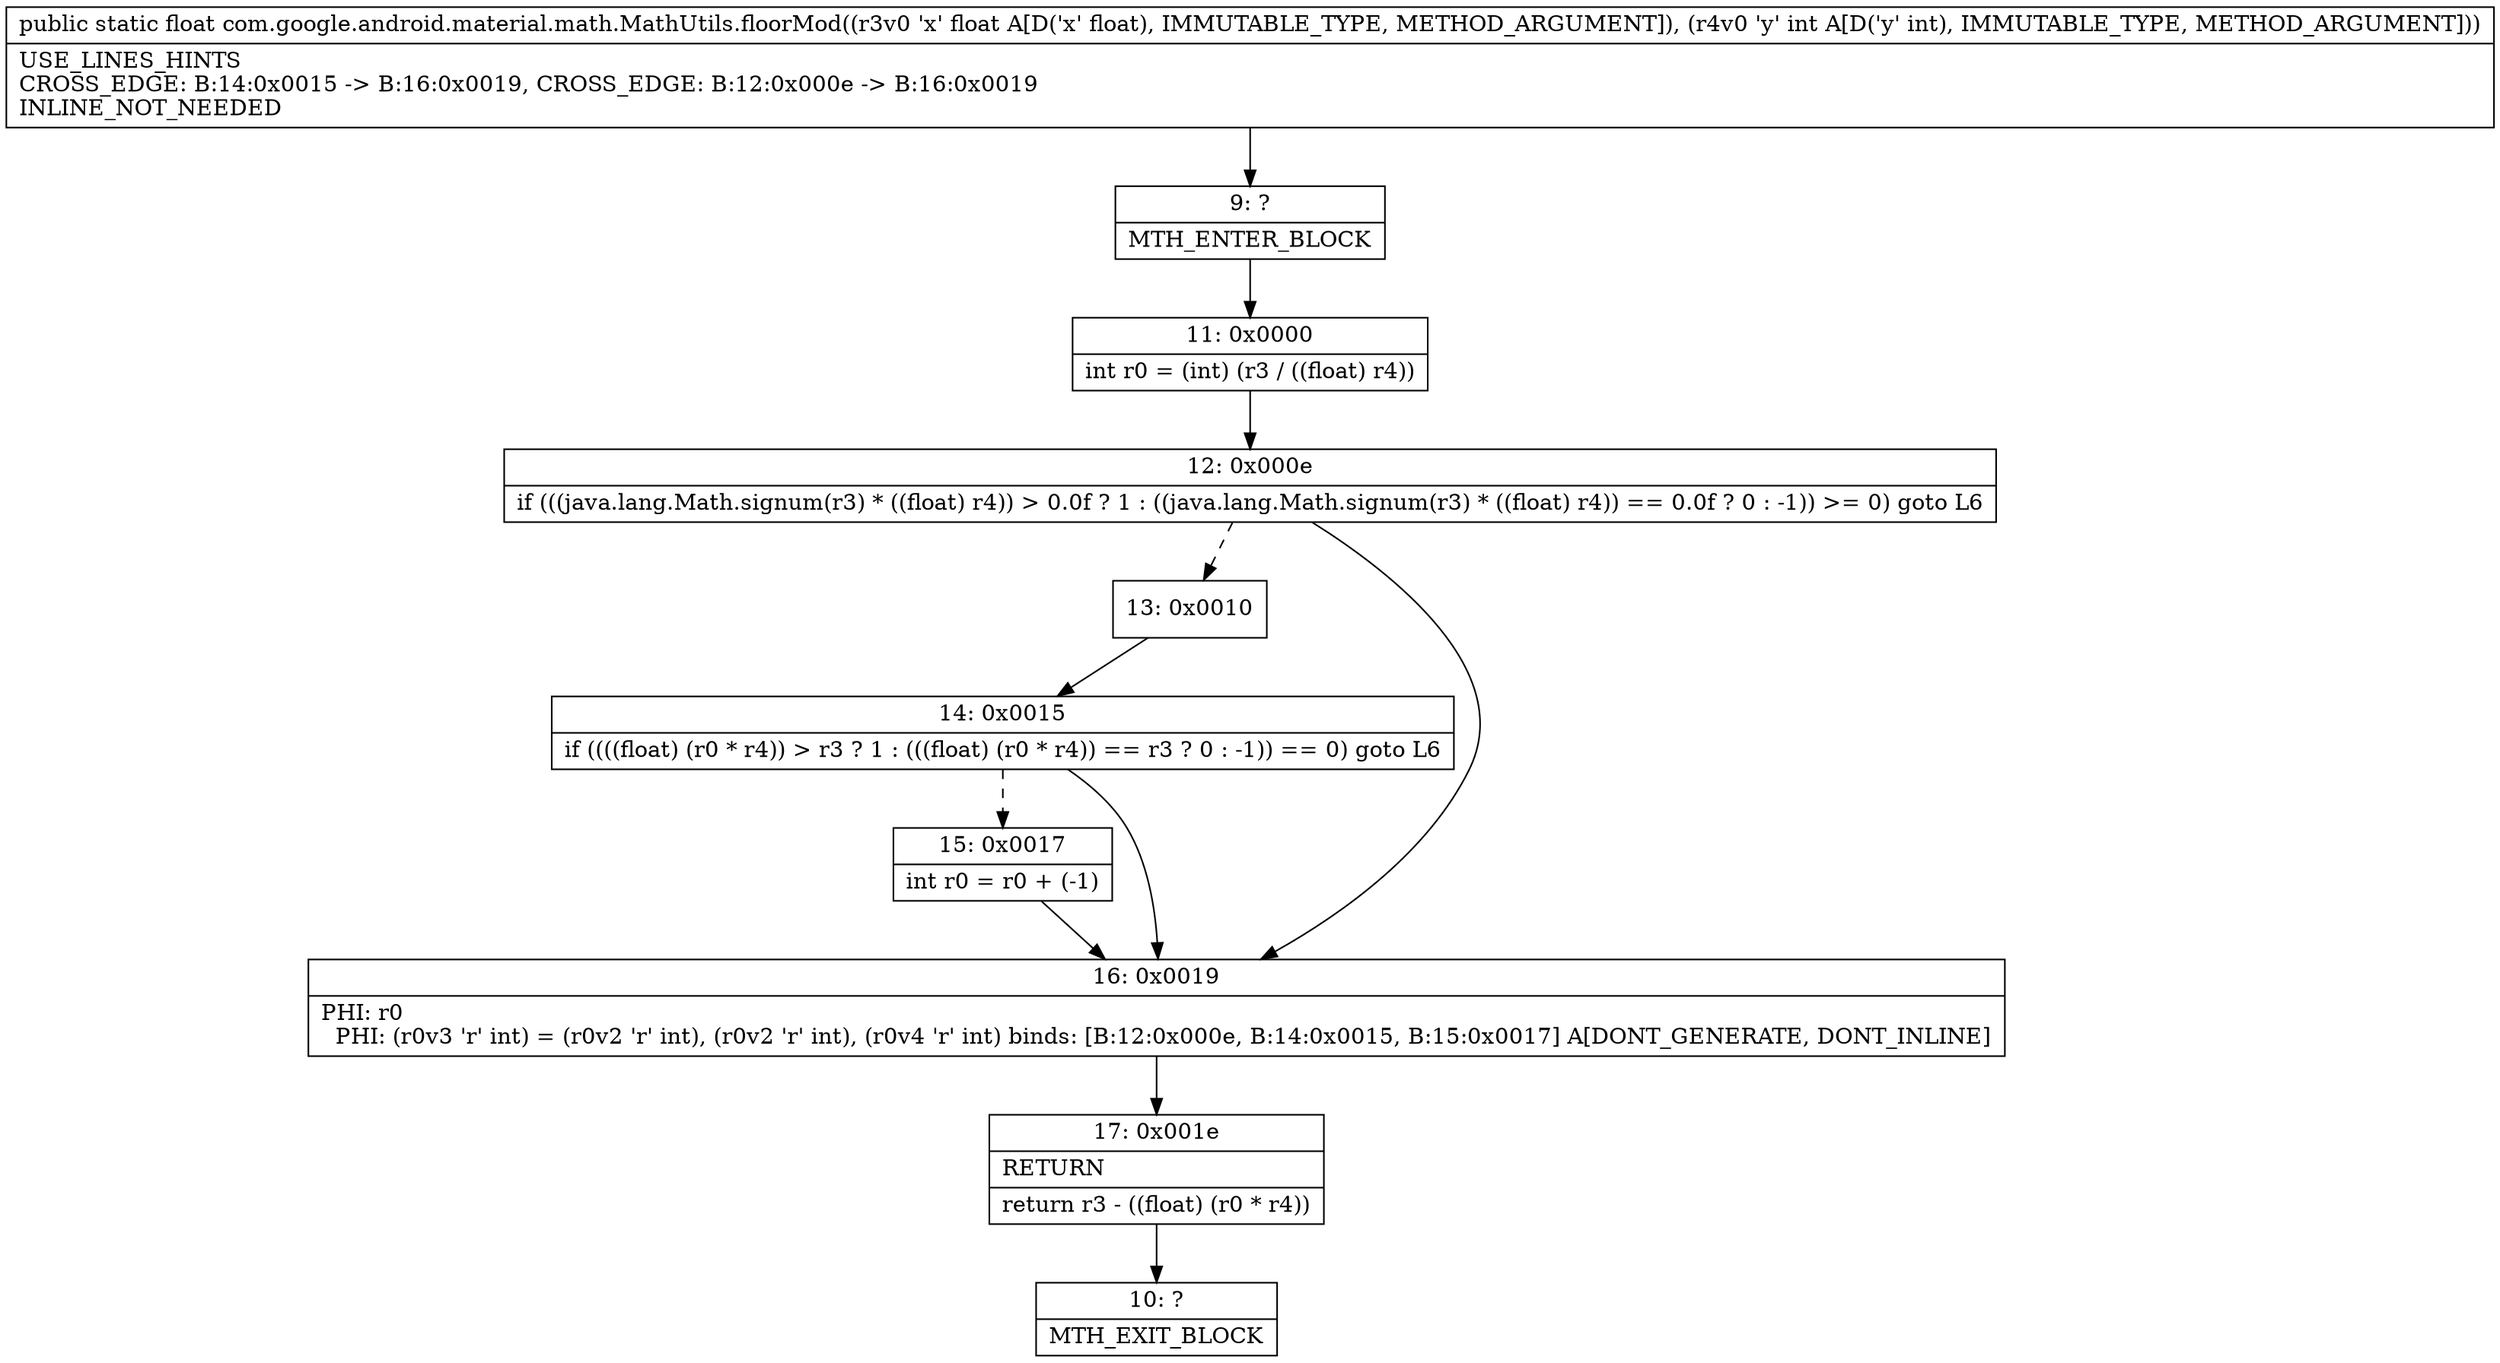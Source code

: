 digraph "CFG forcom.google.android.material.math.MathUtils.floorMod(FI)F" {
Node_9 [shape=record,label="{9\:\ ?|MTH_ENTER_BLOCK\l}"];
Node_11 [shape=record,label="{11\:\ 0x0000|int r0 = (int) (r3 \/ ((float) r4))\l}"];
Node_12 [shape=record,label="{12\:\ 0x000e|if (((java.lang.Math.signum(r3) * ((float) r4)) \> 0.0f ? 1 : ((java.lang.Math.signum(r3) * ((float) r4)) == 0.0f ? 0 : \-1)) \>= 0) goto L6\l}"];
Node_13 [shape=record,label="{13\:\ 0x0010}"];
Node_14 [shape=record,label="{14\:\ 0x0015|if ((((float) (r0 * r4)) \> r3 ? 1 : (((float) (r0 * r4)) == r3 ? 0 : \-1)) == 0) goto L6\l}"];
Node_15 [shape=record,label="{15\:\ 0x0017|int r0 = r0 + (\-1)\l}"];
Node_16 [shape=record,label="{16\:\ 0x0019|PHI: r0 \l  PHI: (r0v3 'r' int) = (r0v2 'r' int), (r0v2 'r' int), (r0v4 'r' int) binds: [B:12:0x000e, B:14:0x0015, B:15:0x0017] A[DONT_GENERATE, DONT_INLINE]\l}"];
Node_17 [shape=record,label="{17\:\ 0x001e|RETURN\l|return r3 \- ((float) (r0 * r4))\l}"];
Node_10 [shape=record,label="{10\:\ ?|MTH_EXIT_BLOCK\l}"];
MethodNode[shape=record,label="{public static float com.google.android.material.math.MathUtils.floorMod((r3v0 'x' float A[D('x' float), IMMUTABLE_TYPE, METHOD_ARGUMENT]), (r4v0 'y' int A[D('y' int), IMMUTABLE_TYPE, METHOD_ARGUMENT]))  | USE_LINES_HINTS\lCROSS_EDGE: B:14:0x0015 \-\> B:16:0x0019, CROSS_EDGE: B:12:0x000e \-\> B:16:0x0019\lINLINE_NOT_NEEDED\l}"];
MethodNode -> Node_9;Node_9 -> Node_11;
Node_11 -> Node_12;
Node_12 -> Node_13[style=dashed];
Node_12 -> Node_16;
Node_13 -> Node_14;
Node_14 -> Node_15[style=dashed];
Node_14 -> Node_16;
Node_15 -> Node_16;
Node_16 -> Node_17;
Node_17 -> Node_10;
}

